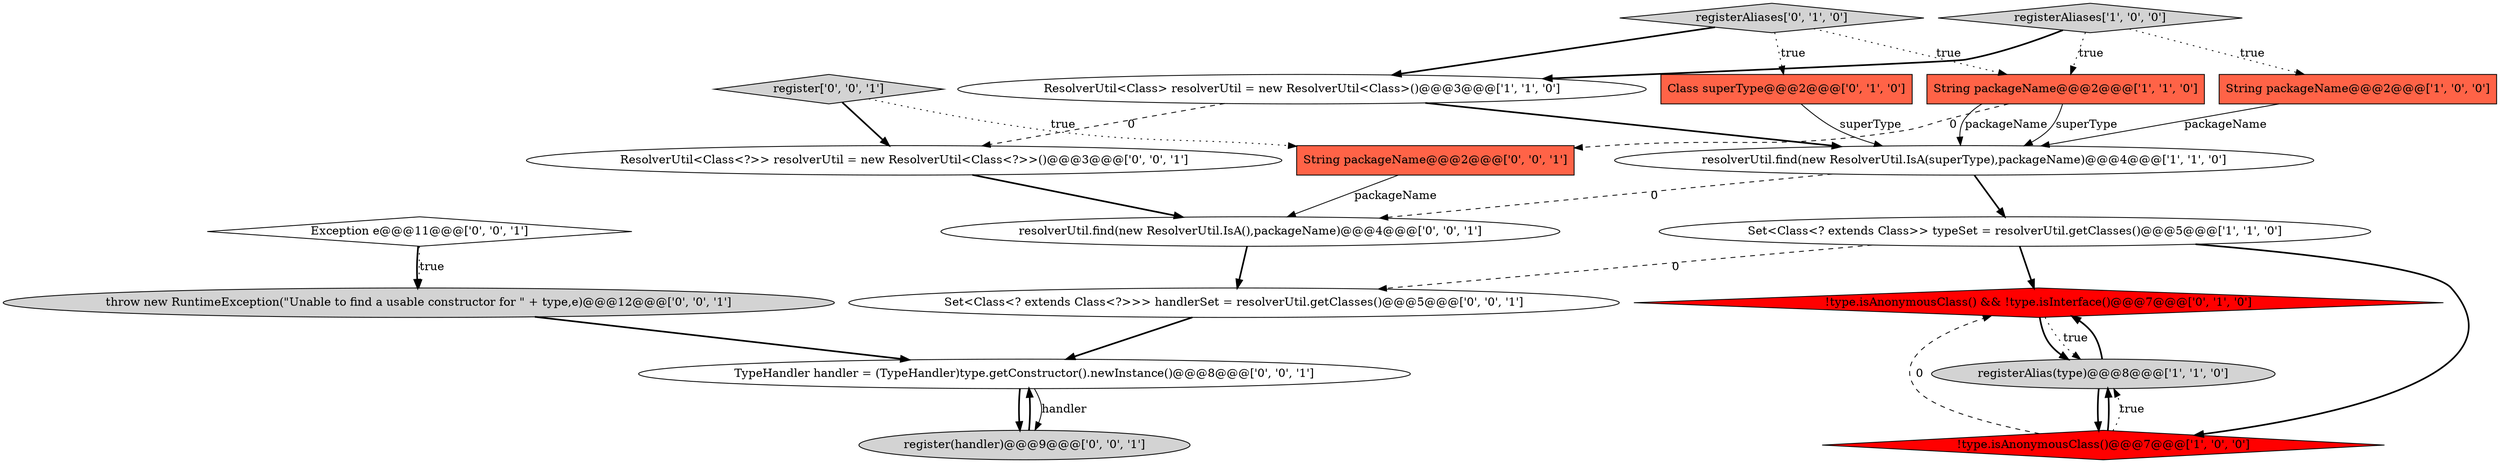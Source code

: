 digraph {
4 [style = filled, label = "ResolverUtil<Class> resolverUtil = new ResolverUtil<Class>()@@@3@@@['1', '1', '0']", fillcolor = white, shape = ellipse image = "AAA0AAABBB1BBB"];
5 [style = filled, label = "String packageName@@@2@@@['1', '1', '0']", fillcolor = tomato, shape = box image = "AAA0AAABBB1BBB"];
8 [style = filled, label = "Class superType@@@2@@@['0', '1', '0']", fillcolor = tomato, shape = box image = "AAA0AAABBB2BBB"];
10 [style = filled, label = "!type.isAnonymousClass() && !type.isInterface()@@@7@@@['0', '1', '0']", fillcolor = red, shape = diamond image = "AAA1AAABBB2BBB"];
17 [style = filled, label = "resolverUtil.find(new ResolverUtil.IsA(),packageName)@@@4@@@['0', '0', '1']", fillcolor = white, shape = ellipse image = "AAA0AAABBB3BBB"];
9 [style = filled, label = "registerAliases['0', '1', '0']", fillcolor = lightgray, shape = diamond image = "AAA0AAABBB2BBB"];
11 [style = filled, label = "String packageName@@@2@@@['0', '0', '1']", fillcolor = tomato, shape = box image = "AAA0AAABBB3BBB"];
16 [style = filled, label = "register(handler)@@@9@@@['0', '0', '1']", fillcolor = lightgray, shape = ellipse image = "AAA0AAABBB3BBB"];
1 [style = filled, label = "!type.isAnonymousClass()@@@7@@@['1', '0', '0']", fillcolor = red, shape = diamond image = "AAA1AAABBB1BBB"];
7 [style = filled, label = "registerAlias(type)@@@8@@@['1', '1', '0']", fillcolor = lightgray, shape = ellipse image = "AAA0AAABBB1BBB"];
18 [style = filled, label = "Set<Class<? extends Class<?>>> handlerSet = resolverUtil.getClasses()@@@5@@@['0', '0', '1']", fillcolor = white, shape = ellipse image = "AAA0AAABBB3BBB"];
6 [style = filled, label = "registerAliases['1', '0', '0']", fillcolor = lightgray, shape = diamond image = "AAA0AAABBB1BBB"];
19 [style = filled, label = "register['0', '0', '1']", fillcolor = lightgray, shape = diamond image = "AAA0AAABBB3BBB"];
3 [style = filled, label = "String packageName@@@2@@@['1', '0', '0']", fillcolor = tomato, shape = box image = "AAA0AAABBB1BBB"];
2 [style = filled, label = "Set<Class<? extends Class>> typeSet = resolverUtil.getClasses()@@@5@@@['1', '1', '0']", fillcolor = white, shape = ellipse image = "AAA0AAABBB1BBB"];
14 [style = filled, label = "ResolverUtil<Class<?>> resolverUtil = new ResolverUtil<Class<?>>()@@@3@@@['0', '0', '1']", fillcolor = white, shape = ellipse image = "AAA0AAABBB3BBB"];
15 [style = filled, label = "TypeHandler handler = (TypeHandler)type.getConstructor().newInstance()@@@8@@@['0', '0', '1']", fillcolor = white, shape = ellipse image = "AAA0AAABBB3BBB"];
13 [style = filled, label = "throw new RuntimeException(\"Unable to find a usable constructor for \" + type,e)@@@12@@@['0', '0', '1']", fillcolor = lightgray, shape = ellipse image = "AAA0AAABBB3BBB"];
12 [style = filled, label = "Exception e@@@11@@@['0', '0', '1']", fillcolor = white, shape = diamond image = "AAA0AAABBB3BBB"];
0 [style = filled, label = "resolverUtil.find(new ResolverUtil.IsA(superType),packageName)@@@4@@@['1', '1', '0']", fillcolor = white, shape = ellipse image = "AAA0AAABBB1BBB"];
16->15 [style = bold, label=""];
15->16 [style = solid, label="handler"];
7->1 [style = bold, label=""];
7->10 [style = bold, label=""];
5->0 [style = solid, label="packageName"];
2->1 [style = bold, label=""];
9->4 [style = bold, label=""];
0->2 [style = bold, label=""];
18->15 [style = bold, label=""];
3->0 [style = solid, label="packageName"];
14->17 [style = bold, label=""];
1->10 [style = dashed, label="0"];
2->10 [style = bold, label=""];
15->16 [style = bold, label=""];
0->17 [style = dashed, label="0"];
1->7 [style = bold, label=""];
10->7 [style = bold, label=""];
4->0 [style = bold, label=""];
9->8 [style = dotted, label="true"];
1->7 [style = dotted, label="true"];
12->13 [style = bold, label=""];
6->4 [style = bold, label=""];
8->0 [style = solid, label="superType"];
5->0 [style = solid, label="superType"];
12->13 [style = dotted, label="true"];
19->14 [style = bold, label=""];
5->11 [style = dashed, label="0"];
19->11 [style = dotted, label="true"];
2->18 [style = dashed, label="0"];
4->14 [style = dashed, label="0"];
13->15 [style = bold, label=""];
6->3 [style = dotted, label="true"];
11->17 [style = solid, label="packageName"];
10->7 [style = dotted, label="true"];
17->18 [style = bold, label=""];
6->5 [style = dotted, label="true"];
9->5 [style = dotted, label="true"];
}

